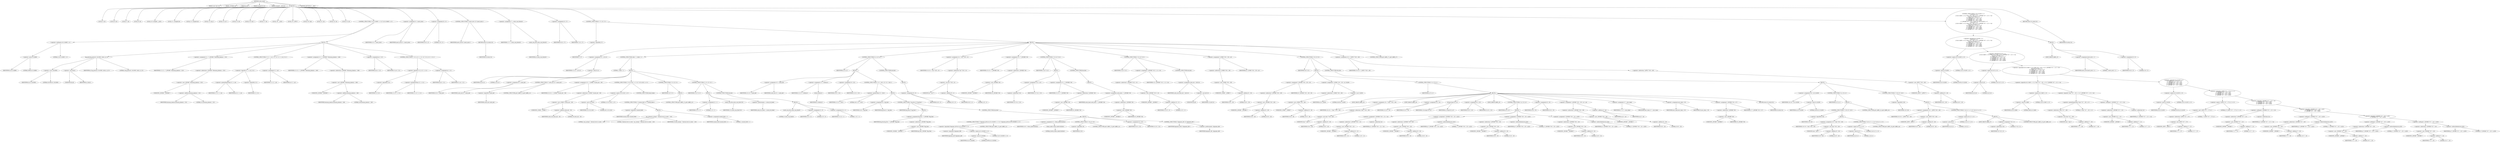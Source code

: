 digraph cache_insert {  
"1000119" [label = "(METHOD,cache_insert)" ]
"1000120" [label = "(PARAM,const char *a1)" ]
"1000121" [label = "(PARAM,_DWORD *a2)" ]
"1000122" [label = "(PARAM,int a3)" ]
"1000123" [label = "(PARAM,unsigned int a4)" ]
"1000124" [label = "(PARAM,unsigned __int16 a5)" ]
"1000125" [label = "(BLOCK,,)" ]
"1000126" [label = "(LOCAL,v5: int)" ]
"1000127" [label = "(LOCAL,v6: int)" ]
"1000128" [label = "(LOCAL,v7: int)" ]
"1000129" [label = "(LOCAL,v9: int)" ]
"1000130" [label = "(LOCAL,v10: unsigned __int16)" ]
"1000131" [label = "(LOCAL,v11: unsigned int)" ]
"1000132" [label = "(LOCAL,v12: unsigned int)" ]
"1000133" [label = "(LOCAL,v13: size_t)" ]
"1000134" [label = "(LOCAL,v14: int *)" ]
"1000135" [label = "(LOCAL,v15: int)" ]
"1000136" [label = "(LOCAL,v16: char *)" ]
"1000137" [label = "(LOCAL,v17: int)" ]
"1000138" [label = "(LOCAL,v18: __int16)" ]
"1000139" [label = "(LOCAL,v19: _BYTE *)" ]
"1000140" [label = "(LOCAL,v20: char)" ]
"1000141" [label = "(LOCAL,v21: int)" ]
"1000142" [label = "(LOCAL,v22: int)" ]
"1000143" [label = "(LOCAL,v23: int)" ]
"1000144" [label = "(CONTROL_STRUCTURE,if ( (a5 & 0x980) != 0 ),if ( (a5 & 0x980) != 0 ))" ]
"1000145" [label = "(<operator>.notEquals,(a5 & 0x980) != 0)" ]
"1000146" [label = "(<operator>.and,a5 & 0x980)" ]
"1000147" [label = "(IDENTIFIER,a5,a5 & 0x980)" ]
"1000148" [label = "(LITERAL,0x980,a5 & 0x980)" ]
"1000149" [label = "(LITERAL,0,(a5 & 0x980) != 0)" ]
"1000150" [label = "(BLOCK,,)" ]
"1000151" [label = "(log_query,log_query(a5 | 0x10000, (int)a1, a2, 0))" ]
"1000152" [label = "(<operator>.or,a5 | 0x10000)" ]
"1000153" [label = "(IDENTIFIER,a5,a5 | 0x10000)" ]
"1000154" [label = "(LITERAL,0x10000,a5 | 0x10000)" ]
"1000155" [label = "(<operator>.cast,(int)a1)" ]
"1000156" [label = "(UNKNOWN,int,int)" ]
"1000157" [label = "(IDENTIFIER,a1,(int)a1)" ]
"1000158" [label = "(IDENTIFIER,a2,log_query(a5 | 0x10000, (int)a1, a2, 0))" ]
"1000159" [label = "(LITERAL,0,log_query(a5 | 0x10000, (int)a1, a2, 0))" ]
"1000160" [label = "(<operator>.assignment,v11 = *(_DWORD *)(dnsmasq_daemon + 252))" ]
"1000161" [label = "(IDENTIFIER,v11,v11 = *(_DWORD *)(dnsmasq_daemon + 252))" ]
"1000162" [label = "(<operator>.indirection,*(_DWORD *)(dnsmasq_daemon + 252))" ]
"1000163" [label = "(<operator>.cast,(_DWORD *)(dnsmasq_daemon + 252))" ]
"1000164" [label = "(UNKNOWN,_DWORD *,_DWORD *)" ]
"1000165" [label = "(<operator>.addition,dnsmasq_daemon + 252)" ]
"1000166" [label = "(IDENTIFIER,dnsmasq_daemon,dnsmasq_daemon + 252)" ]
"1000167" [label = "(LITERAL,252,dnsmasq_daemon + 252)" ]
"1000168" [label = "(CONTROL_STRUCTURE,if ( v11 >= a4 || !v11 ),if ( v11 >= a4 || !v11 ))" ]
"1000169" [label = "(<operator>.logicalOr,v11 >= a4 || !v11)" ]
"1000170" [label = "(<operator>.greaterEqualsThan,v11 >= a4)" ]
"1000171" [label = "(IDENTIFIER,v11,v11 >= a4)" ]
"1000172" [label = "(IDENTIFIER,a4,v11 >= a4)" ]
"1000173" [label = "(<operator>.logicalNot,!v11)" ]
"1000174" [label = "(IDENTIFIER,v11,!v11)" ]
"1000175" [label = "(<operator>.assignment,v11 = a4)" ]
"1000176" [label = "(IDENTIFIER,v11,v11 = a4)" ]
"1000177" [label = "(IDENTIFIER,a4,v11 = a4)" ]
"1000178" [label = "(<operator>.assignment,v12 = *(_DWORD *)(dnsmasq_daemon + 248))" ]
"1000179" [label = "(IDENTIFIER,v12,v12 = *(_DWORD *)(dnsmasq_daemon + 248))" ]
"1000180" [label = "(<operator>.indirection,*(_DWORD *)(dnsmasq_daemon + 248))" ]
"1000181" [label = "(<operator>.cast,(_DWORD *)(dnsmasq_daemon + 248))" ]
"1000182" [label = "(UNKNOWN,_DWORD *,_DWORD *)" ]
"1000183" [label = "(<operator>.addition,dnsmasq_daemon + 248)" ]
"1000184" [label = "(IDENTIFIER,dnsmasq_daemon,dnsmasq_daemon + 248)" ]
"1000185" [label = "(LITERAL,248,dnsmasq_daemon + 248)" ]
"1000186" [label = "(<operator>.assignment,a4 = v12)" ]
"1000187" [label = "(IDENTIFIER,a4,a4 = v12)" ]
"1000188" [label = "(IDENTIFIER,v12,a4 = v12)" ]
"1000189" [label = "(CONTROL_STRUCTURE,if ( !v12 || v12 <= v11 ),if ( !v12 || v12 <= v11 ))" ]
"1000190" [label = "(<operator>.logicalOr,!v12 || v12 <= v11)" ]
"1000191" [label = "(<operator>.logicalNot,!v12)" ]
"1000192" [label = "(IDENTIFIER,v12,!v12)" ]
"1000193" [label = "(<operator>.lessEqualsThan,v12 <= v11)" ]
"1000194" [label = "(IDENTIFIER,v12,v12 <= v11)" ]
"1000195" [label = "(IDENTIFIER,v11,v12 <= v11)" ]
"1000196" [label = "(<operator>.assignment,a4 = v11)" ]
"1000197" [label = "(IDENTIFIER,a4,a4 = v11)" ]
"1000198" [label = "(IDENTIFIER,v11,a4 = v11)" ]
"1000199" [label = "(<operator>.assignment,v5 = insert_error)" ]
"1000200" [label = "(IDENTIFIER,v5,v5 = insert_error)" ]
"1000201" [label = "(IDENTIFIER,insert_error,v5 = insert_error)" ]
"1000202" [label = "(<operator>.assignment,v6 = 0)" ]
"1000203" [label = "(IDENTIFIER,v6,v6 = 0)" ]
"1000204" [label = "(LITERAL,0,v6 = 0)" ]
"1000205" [label = "(CONTROL_STRUCTURE,if ( insert_error ),if ( insert_error ))" ]
"1000206" [label = "(IDENTIFIER,insert_error,if ( insert_error ))" ]
"1000207" [label = "(RETURN,return v6;,return v6;)" ]
"1000208" [label = "(IDENTIFIER,v6,return v6;)" ]
"1000209" [label = "(<operator>.assignment,v7 = cache_scan_free(a5))" ]
"1000210" [label = "(IDENTIFIER,v7,v7 = cache_scan_free(a5))" ]
"1000211" [label = "(cache_scan_free,cache_scan_free(a5))" ]
"1000212" [label = "(IDENTIFIER,a5,cache_scan_free(a5))" ]
"1000213" [label = "(<operator>.assignment,v6 = v7)" ]
"1000214" [label = "(IDENTIFIER,v6,v6 = v7)" ]
"1000215" [label = "(IDENTIFIER,v7,v6 = v7)" ]
"1000216" [label = "(CONTROL_STRUCTURE,if ( !v7 ),if ( !v7 ))" ]
"1000217" [label = "(<operator>.logicalNot,!v7)" ]
"1000218" [label = "(IDENTIFIER,v7,!v7)" ]
"1000219" [label = "(BLOCK,,)" ]
"1000220" [label = "(<operator>.assignment,v21 = a5 & 4)" ]
"1000221" [label = "(IDENTIFIER,v21,v21 = a5 & 4)" ]
"1000222" [label = "(<operator>.and,a5 & 4)" ]
"1000223" [label = "(IDENTIFIER,a5,a5 & 4)" ]
"1000224" [label = "(LITERAL,4,a5 & 4)" ]
"1000225" [label = "(CONTROL_STRUCTURE,while ( 1 ),while ( 1 ))" ]
"1000226" [label = "(LITERAL,1,while ( 1 ))" ]
"1000227" [label = "(BLOCK,,)" ]
"1000228" [label = "(<operator>.assignment,v9 = cache_tail)" ]
"1000229" [label = "(IDENTIFIER,v9,v9 = cache_tail)" ]
"1000230" [label = "(IDENTIFIER,cache_tail,v9 = cache_tail)" ]
"1000231" [label = "(CONTROL_STRUCTURE,if ( !cache_tail ),if ( !cache_tail ))" ]
"1000232" [label = "(<operator>.logicalNot,!cache_tail)" ]
"1000233" [label = "(IDENTIFIER,cache_tail,!cache_tail)" ]
"1000234" [label = "(CONTROL_STRUCTURE,goto LABEL_22;,goto LABEL_22;)" ]
"1000235" [label = "(<operator>.assignment,v10 = *(_WORD *)(cache_tail + 36))" ]
"1000236" [label = "(IDENTIFIER,v10,v10 = *(_WORD *)(cache_tail + 36))" ]
"1000237" [label = "(<operator>.indirection,*(_WORD *)(cache_tail + 36))" ]
"1000238" [label = "(<operator>.cast,(_WORD *)(cache_tail + 36))" ]
"1000239" [label = "(UNKNOWN,_WORD *,_WORD *)" ]
"1000240" [label = "(<operator>.addition,cache_tail + 36)" ]
"1000241" [label = "(IDENTIFIER,cache_tail,cache_tail + 36)" ]
"1000242" [label = "(LITERAL,36,cache_tail + 36)" ]
"1000243" [label = "(CONTROL_STRUCTURE,if ( (v10 & 0xC) == 0 ),if ( (v10 & 0xC) == 0 ))" ]
"1000244" [label = "(<operator>.equals,(v10 & 0xC) == 0)" ]
"1000245" [label = "(<operator>.and,v10 & 0xC)" ]
"1000246" [label = "(IDENTIFIER,v10,v10 & 0xC)" ]
"1000247" [label = "(LITERAL,0xC,v10 & 0xC)" ]
"1000248" [label = "(LITERAL,0,(v10 & 0xC) == 0)" ]
"1000249" [label = "(CONTROL_STRUCTURE,break;,break;)" ]
"1000250" [label = "(CONTROL_STRUCTURE,if ( v5 ),if ( v5 ))" ]
"1000251" [label = "(IDENTIFIER,v5,if ( v5 ))" ]
"1000252" [label = "(BLOCK,,)" ]
"1000253" [label = "(CONTROL_STRUCTURE,if ( !warned_8446 ),if ( !warned_8446 ))" ]
"1000254" [label = "(<operator>.logicalNot,!warned_8446)" ]
"1000255" [label = "(IDENTIFIER,warned_8446,!warned_8446)" ]
"1000256" [label = "(BLOCK,,)" ]
"1000257" [label = "(my_syslog,my_syslog(3, \"Internal error in cache.\", v20))" ]
"1000258" [label = "(LITERAL,3,my_syslog(3, \"Internal error in cache.\", v20))" ]
"1000259" [label = "(LITERAL,\"Internal error in cache.\",my_syslog(3, \"Internal error in cache.\", v20))" ]
"1000260" [label = "(IDENTIFIER,v20,my_syslog(3, \"Internal error in cache.\", v20))" ]
"1000261" [label = "(<operator>.assignment,warned_8446 = 1)" ]
"1000262" [label = "(IDENTIFIER,warned_8446,warned_8446 = 1)" ]
"1000263" [label = "(LITERAL,1,warned_8446 = 1)" ]
"1000264" [label = "(CONTROL_STRUCTURE,goto LABEL_22;,goto LABEL_22;)" ]
"1000265" [label = "(CONTROL_STRUCTURE,if ( v21 ),if ( v21 ))" ]
"1000266" [label = "(IDENTIFIER,v21,if ( v21 ))" ]
"1000267" [label = "(BLOCK,,)" ]
"1000268" [label = "(<operator>.assignment,v5 = 1)" ]
"1000269" [label = "(IDENTIFIER,v5,v5 = 1)" ]
"1000270" [label = "(LITERAL,1,v5 = 1)" ]
"1000271" [label = "(cache_scan_free,cache_scan_free(v10))" ]
"1000272" [label = "(IDENTIFIER,v10,cache_scan_free(v10))" ]
"1000273" [label = "(<operator>.preIncrement,++cache_live_freed)" ]
"1000274" [label = "(IDENTIFIER,cache_live_freed,++cache_live_freed)" ]
"1000275" [label = "(CONTROL_STRUCTURE,else,else)" ]
"1000276" [label = "(BLOCK,,)" ]
"1000277" [label = "(cache_scan_free,cache_scan_free(0))" ]
"1000278" [label = "(LITERAL,0,cache_scan_free(0))" ]
"1000279" [label = "(<operator>.assignment,v5 = 0)" ]
"1000280" [label = "(IDENTIFIER,v5,v5 = 0)" ]
"1000281" [label = "(LITERAL,0,v5 = 0)" ]
"1000282" [label = "(<operator>.assignment,v21 = 1)" ]
"1000283" [label = "(IDENTIFIER,v21,v21 = 1)" ]
"1000284" [label = "(LITERAL,1,v21 = 1)" ]
"1000285" [label = "(CONTROL_STRUCTURE,if ( a1 ),if ( a1 ))" ]
"1000286" [label = "(IDENTIFIER,a1,if ( a1 ))" ]
"1000287" [label = "(BLOCK,,)" ]
"1000288" [label = "(<operator>.assignment,v22 = cache_tail)" ]
"1000289" [label = "(IDENTIFIER,v22,v22 = cache_tail)" ]
"1000290" [label = "(IDENTIFIER,cache_tail,v22 = cache_tail)" ]
"1000291" [label = "(<operator>.assignment,v13 = strlen(a1))" ]
"1000292" [label = "(IDENTIFIER,v13,v13 = strlen(a1))" ]
"1000293" [label = "(strlen,strlen(a1))" ]
"1000294" [label = "(IDENTIFIER,a1,strlen(a1))" ]
"1000295" [label = "(<operator>.assignment,v9 = v22)" ]
"1000296" [label = "(IDENTIFIER,v9,v9 = v22)" ]
"1000297" [label = "(IDENTIFIER,v22,v9 = v22)" ]
"1000298" [label = "(CONTROL_STRUCTURE,if ( v13 > 0x31 ),if ( v13 > 0x31 ))" ]
"1000299" [label = "(<operator>.greaterThan,v13 > 0x31)" ]
"1000300" [label = "(IDENTIFIER,v13,v13 > 0x31)" ]
"1000301" [label = "(LITERAL,0x31,v13 > 0x31)" ]
"1000302" [label = "(BLOCK,,)" ]
"1000303" [label = "(<operator>.assignment,v6 = big_free)" ]
"1000304" [label = "(IDENTIFIER,v6,v6 = big_free)" ]
"1000305" [label = "(IDENTIFIER,big_free,v6 = big_free)" ]
"1000306" [label = "(CONTROL_STRUCTURE,if ( big_free ),if ( big_free ))" ]
"1000307" [label = "(IDENTIFIER,big_free,if ( big_free ))" ]
"1000308" [label = "(BLOCK,,)" ]
"1000309" [label = "(<operator>.assignment,big_free = *(_DWORD *)big_free)" ]
"1000310" [label = "(IDENTIFIER,big_free,big_free = *(_DWORD *)big_free)" ]
"1000311" [label = "(<operator>.indirection,*(_DWORD *)big_free)" ]
"1000312" [label = "(<operator>.cast,(_DWORD *)big_free)" ]
"1000313" [label = "(UNKNOWN,_DWORD *,_DWORD *)" ]
"1000314" [label = "(IDENTIFIER,big_free,(_DWORD *)big_free)" ]
"1000315" [label = "(CONTROL_STRUCTURE,else,else)" ]
"1000316" [label = "(BLOCK,,)" ]
"1000317" [label = "(CONTROL_STRUCTURE,if ( !bignames_left && (a5 & 0x5000) == 0 ),if ( !bignames_left && (a5 & 0x5000) == 0 ))" ]
"1000318" [label = "(<operator>.logicalAnd,!bignames_left && (a5 & 0x5000) == 0)" ]
"1000319" [label = "(<operator>.logicalNot,!bignames_left)" ]
"1000320" [label = "(IDENTIFIER,bignames_left,!bignames_left)" ]
"1000321" [label = "(<operator>.equals,(a5 & 0x5000) == 0)" ]
"1000322" [label = "(<operator>.and,a5 & 0x5000)" ]
"1000323" [label = "(IDENTIFIER,a5,a5 & 0x5000)" ]
"1000324" [label = "(LITERAL,0x5000,a5 & 0x5000)" ]
"1000325" [label = "(LITERAL,0,(a5 & 0x5000) == 0)" ]
"1000326" [label = "(CONTROL_STRUCTURE,goto LABEL_22;,goto LABEL_22;)" ]
"1000327" [label = "(<operator>.assignment,v6 = whine_malloc(0x404u))" ]
"1000328" [label = "(IDENTIFIER,v6,v6 = whine_malloc(0x404u))" ]
"1000329" [label = "(whine_malloc,whine_malloc(0x404u))" ]
"1000330" [label = "(LITERAL,0x404u,whine_malloc(0x404u))" ]
"1000331" [label = "(CONTROL_STRUCTURE,if ( !v6 ),if ( !v6 ))" ]
"1000332" [label = "(<operator>.logicalNot,!v6)" ]
"1000333" [label = "(IDENTIFIER,v6,!v6)" ]
"1000334" [label = "(CONTROL_STRUCTURE,goto LABEL_22;,goto LABEL_22;)" ]
"1000335" [label = "(<operator>.assignment,v9 = v22)" ]
"1000336" [label = "(IDENTIFIER,v9,v9 = v22)" ]
"1000337" [label = "(IDENTIFIER,v22,v9 = v22)" ]
"1000338" [label = "(CONTROL_STRUCTURE,if ( bignames_left ),if ( bignames_left ))" ]
"1000339" [label = "(IDENTIFIER,bignames_left,if ( bignames_left ))" ]
"1000340" [label = "(<operator>.preDecrement,--bignames_left)" ]
"1000341" [label = "(IDENTIFIER,bignames_left,--bignames_left)" ]
"1000342" [label = "(CONTROL_STRUCTURE,else,else)" ]
"1000343" [label = "(BLOCK,,)" ]
"1000344" [label = "(<operator>.assignment,v6 = 0)" ]
"1000345" [label = "(IDENTIFIER,v6,v6 = 0)" ]
"1000346" [label = "(LITERAL,0,v6 = 0)" ]
"1000347" [label = "(<operator>.assignment,v14 = *(int **)(v9 + 4))" ]
"1000348" [label = "(IDENTIFIER,v14,v14 = *(int **)(v9 + 4))" ]
"1000349" [label = "(<operator>.indirection,*(int **)(v9 + 4))" ]
"1000350" [label = "(<operator>.cast,(int **)(v9 + 4))" ]
"1000351" [label = "(UNKNOWN,int **,int **)" ]
"1000352" [label = "(<operator>.addition,v9 + 4)" ]
"1000353" [label = "(IDENTIFIER,v9,v9 + 4)" ]
"1000354" [label = "(LITERAL,4,v9 + 4)" ]
"1000355" [label = "(<operator>.assignment,v15 = *(_DWORD *)v9)" ]
"1000356" [label = "(IDENTIFIER,v15,v15 = *(_DWORD *)v9)" ]
"1000357" [label = "(<operator>.indirection,*(_DWORD *)v9)" ]
"1000358" [label = "(<operator>.cast,(_DWORD *)v9)" ]
"1000359" [label = "(UNKNOWN,_DWORD *,_DWORD *)" ]
"1000360" [label = "(IDENTIFIER,v9,(_DWORD *)v9)" ]
"1000361" [label = "(CONTROL_STRUCTURE,if ( v14 ),if ( v14 ))" ]
"1000362" [label = "(IDENTIFIER,v14,if ( v14 ))" ]
"1000363" [label = "(BLOCK,,)" ]
"1000364" [label = "(<operator>.assignment,*v14 = v15)" ]
"1000365" [label = "(<operator>.indirection,*v14)" ]
"1000366" [label = "(IDENTIFIER,v14,*v14 = v15)" ]
"1000367" [label = "(IDENTIFIER,v15,*v14 = v15)" ]
"1000368" [label = "(<operator>.assignment,v15 = *(_DWORD *)v9)" ]
"1000369" [label = "(IDENTIFIER,v15,v15 = *(_DWORD *)v9)" ]
"1000370" [label = "(<operator>.indirection,*(_DWORD *)v9)" ]
"1000371" [label = "(<operator>.cast,(_DWORD *)v9)" ]
"1000372" [label = "(UNKNOWN,_DWORD *,_DWORD *)" ]
"1000373" [label = "(IDENTIFIER,v9,(_DWORD *)v9)" ]
"1000374" [label = "(CONTROL_STRUCTURE,else,else)" ]
"1000375" [label = "(BLOCK,,)" ]
"1000376" [label = "(<operator>.assignment,cache_head = *(_DWORD *)v9)" ]
"1000377" [label = "(IDENTIFIER,cache_head,cache_head = *(_DWORD *)v9)" ]
"1000378" [label = "(<operator>.indirection,*(_DWORD *)v9)" ]
"1000379" [label = "(<operator>.cast,(_DWORD *)v9)" ]
"1000380" [label = "(UNKNOWN,_DWORD *,_DWORD *)" ]
"1000381" [label = "(IDENTIFIER,v9,(_DWORD *)v9)" ]
"1000382" [label = "(CONTROL_STRUCTURE,if ( v15 ),if ( v15 ))" ]
"1000383" [label = "(IDENTIFIER,v15,if ( v15 ))" ]
"1000384" [label = "(<operator>.assignment,*(_DWORD *)(v15 + 4) = v14)" ]
"1000385" [label = "(<operator>.indirection,*(_DWORD *)(v15 + 4))" ]
"1000386" [label = "(<operator>.cast,(_DWORD *)(v15 + 4))" ]
"1000387" [label = "(UNKNOWN,_DWORD *,_DWORD *)" ]
"1000388" [label = "(<operator>.addition,v15 + 4)" ]
"1000389" [label = "(IDENTIFIER,v15,v15 + 4)" ]
"1000390" [label = "(LITERAL,4,v15 + 4)" ]
"1000391" [label = "(IDENTIFIER,v14,*(_DWORD *)(v15 + 4) = v14)" ]
"1000392" [label = "(CONTROL_STRUCTURE,else,else)" ]
"1000393" [label = "(<operator>.assignment,cache_tail = (int)v14)" ]
"1000394" [label = "(IDENTIFIER,cache_tail,cache_tail = (int)v14)" ]
"1000395" [label = "(<operator>.cast,(int)v14)" ]
"1000396" [label = "(UNKNOWN,int,int)" ]
"1000397" [label = "(IDENTIFIER,v14,(int)v14)" ]
"1000398" [label = "(<operator>.assignment,*(_WORD *)(v9 + 36) = a5)" ]
"1000399" [label = "(<operator>.indirection,*(_WORD *)(v9 + 36))" ]
"1000400" [label = "(<operator>.cast,(_WORD *)(v9 + 36))" ]
"1000401" [label = "(UNKNOWN,_WORD *,_WORD *)" ]
"1000402" [label = "(<operator>.addition,v9 + 36)" ]
"1000403" [label = "(IDENTIFIER,v9,v9 + 36)" ]
"1000404" [label = "(LITERAL,36,v9 + 36)" ]
"1000405" [label = "(IDENTIFIER,a5,*(_WORD *)(v9 + 36) = a5)" ]
"1000406" [label = "(CONTROL_STRUCTURE,if ( v6 ),if ( v6 ))" ]
"1000407" [label = "(IDENTIFIER,v6,if ( v6 ))" ]
"1000408" [label = "(BLOCK,,)" ]
"1000409" [label = "(<operator>.assignment,*(_DWORD *)(v9 + 40) = v6)" ]
"1000410" [label = "(<operator>.indirection,*(_DWORD *)(v9 + 40))" ]
"1000411" [label = "(<operator>.cast,(_DWORD *)(v9 + 40))" ]
"1000412" [label = "(UNKNOWN,_DWORD *,_DWORD *)" ]
"1000413" [label = "(<operator>.addition,v9 + 40)" ]
"1000414" [label = "(IDENTIFIER,v9,v9 + 40)" ]
"1000415" [label = "(LITERAL,40,v9 + 40)" ]
"1000416" [label = "(IDENTIFIER,v6,*(_DWORD *)(v9 + 40) = v6)" ]
"1000417" [label = "(<operator>.assignment,*(_WORD *)(v9 + 36) = a5 | 0x200)" ]
"1000418" [label = "(<operator>.indirection,*(_WORD *)(v9 + 36))" ]
"1000419" [label = "(<operator>.cast,(_WORD *)(v9 + 36))" ]
"1000420" [label = "(UNKNOWN,_WORD *,_WORD *)" ]
"1000421" [label = "(<operator>.addition,v9 + 36)" ]
"1000422" [label = "(IDENTIFIER,v9,v9 + 36)" ]
"1000423" [label = "(LITERAL,36,v9 + 36)" ]
"1000424" [label = "(<operator>.or,a5 | 0x200)" ]
"1000425" [label = "(IDENTIFIER,a5,a5 | 0x200)" ]
"1000426" [label = "(LITERAL,0x200,a5 | 0x200)" ]
"1000427" [label = "(CONTROL_STRUCTURE,if ( a1 ),if ( a1 ))" ]
"1000428" [label = "(IDENTIFIER,a1,if ( a1 ))" ]
"1000429" [label = "(BLOCK,,)" ]
"1000430" [label = "(JUMP_TARGET,LABEL_43)" ]
"1000431" [label = "(<operator>.assignment,v16 = *(char **)(v9 + 40))" ]
"1000432" [label = "(IDENTIFIER,v16,v16 = *(char **)(v9 + 40))" ]
"1000433" [label = "(<operator>.indirection,*(char **)(v9 + 40))" ]
"1000434" [label = "(<operator>.cast,(char **)(v9 + 40))" ]
"1000435" [label = "(UNKNOWN,char **,char **)" ]
"1000436" [label = "(<operator>.addition,v9 + 40)" ]
"1000437" [label = "(IDENTIFIER,v9,v9 + 40)" ]
"1000438" [label = "(LITERAL,40,v9 + 40)" ]
"1000439" [label = "(JUMP_TARGET,LABEL_44)" ]
"1000440" [label = "(<operator>.assignment,v23 = v9)" ]
"1000441" [label = "(IDENTIFIER,v23,v23 = v9)" ]
"1000442" [label = "(IDENTIFIER,v9,v23 = v9)" ]
"1000443" [label = "(strcpy,strcpy(v16, a1))" ]
"1000444" [label = "(IDENTIFIER,v16,strcpy(v16, a1))" ]
"1000445" [label = "(IDENTIFIER,a1,strcpy(v16, a1))" ]
"1000446" [label = "(<operator>.assignment,v9 = v23)" ]
"1000447" [label = "(IDENTIFIER,v9,v9 = v23)" ]
"1000448" [label = "(IDENTIFIER,v23,v9 = v23)" ]
"1000449" [label = "(JUMP_TARGET,LABEL_45)" ]
"1000450" [label = "(CONTROL_STRUCTURE,if ( a2 ),if ( a2 ))" ]
"1000451" [label = "(IDENTIFIER,a2,if ( a2 ))" ]
"1000452" [label = "(BLOCK,,)" ]
"1000453" [label = "(<operator>.assignment,*(_DWORD *)(v9 + 12) = *a2)" ]
"1000454" [label = "(<operator>.indirection,*(_DWORD *)(v9 + 12))" ]
"1000455" [label = "(<operator>.cast,(_DWORD *)(v9 + 12))" ]
"1000456" [label = "(UNKNOWN,_DWORD *,_DWORD *)" ]
"1000457" [label = "(<operator>.addition,v9 + 12)" ]
"1000458" [label = "(IDENTIFIER,v9,v9 + 12)" ]
"1000459" [label = "(LITERAL,12,v9 + 12)" ]
"1000460" [label = "(<operator>.indirection,*a2)" ]
"1000461" [label = "(IDENTIFIER,a2,*(_DWORD *)(v9 + 12) = *a2)" ]
"1000462" [label = "(<operator>.assignment,*(_DWORD *)(v9 + 16) = a2[1])" ]
"1000463" [label = "(<operator>.indirection,*(_DWORD *)(v9 + 16))" ]
"1000464" [label = "(<operator>.cast,(_DWORD *)(v9 + 16))" ]
"1000465" [label = "(UNKNOWN,_DWORD *,_DWORD *)" ]
"1000466" [label = "(<operator>.addition,v9 + 16)" ]
"1000467" [label = "(IDENTIFIER,v9,v9 + 16)" ]
"1000468" [label = "(LITERAL,16,v9 + 16)" ]
"1000469" [label = "(<operator>.indirectIndexAccess,a2[1])" ]
"1000470" [label = "(IDENTIFIER,a2,*(_DWORD *)(v9 + 16) = a2[1])" ]
"1000471" [label = "(LITERAL,1,*(_DWORD *)(v9 + 16) = a2[1])" ]
"1000472" [label = "(<operator>.assignment,*(_DWORD *)(v9 + 20) = a2[2])" ]
"1000473" [label = "(<operator>.indirection,*(_DWORD *)(v9 + 20))" ]
"1000474" [label = "(<operator>.cast,(_DWORD *)(v9 + 20))" ]
"1000475" [label = "(UNKNOWN,_DWORD *,_DWORD *)" ]
"1000476" [label = "(<operator>.addition,v9 + 20)" ]
"1000477" [label = "(IDENTIFIER,v9,v9 + 20)" ]
"1000478" [label = "(LITERAL,20,v9 + 20)" ]
"1000479" [label = "(<operator>.indirectIndexAccess,a2[2])" ]
"1000480" [label = "(IDENTIFIER,a2,*(_DWORD *)(v9 + 20) = a2[2])" ]
"1000481" [label = "(LITERAL,2,*(_DWORD *)(v9 + 20) = a2[2])" ]
"1000482" [label = "(<operator>.assignment,*(_DWORD *)(v9 + 24) = a2[3])" ]
"1000483" [label = "(<operator>.indirection,*(_DWORD *)(v9 + 24))" ]
"1000484" [label = "(<operator>.cast,(_DWORD *)(v9 + 24))" ]
"1000485" [label = "(UNKNOWN,_DWORD *,_DWORD *)" ]
"1000486" [label = "(<operator>.addition,v9 + 24)" ]
"1000487" [label = "(IDENTIFIER,v9,v9 + 24)" ]
"1000488" [label = "(LITERAL,24,v9 + 24)" ]
"1000489" [label = "(<operator>.indirectIndexAccess,a2[3])" ]
"1000490" [label = "(IDENTIFIER,a2,*(_DWORD *)(v9 + 24) = a2[3])" ]
"1000491" [label = "(LITERAL,3,*(_DWORD *)(v9 + 24) = a2[3])" ]
"1000492" [label = "(<operator>.assignment,v6 = v9)" ]
"1000493" [label = "(IDENTIFIER,v6,v6 = v9)" ]
"1000494" [label = "(IDENTIFIER,v9,v6 = v9)" ]
"1000495" [label = "(<operator>.assignment,*(_DWORD *)(v9 + 28) = a3 + a4)" ]
"1000496" [label = "(<operator>.indirection,*(_DWORD *)(v9 + 28))" ]
"1000497" [label = "(<operator>.cast,(_DWORD *)(v9 + 28))" ]
"1000498" [label = "(UNKNOWN,_DWORD *,_DWORD *)" ]
"1000499" [label = "(<operator>.addition,v9 + 28)" ]
"1000500" [label = "(IDENTIFIER,v9,v9 + 28)" ]
"1000501" [label = "(LITERAL,28,v9 + 28)" ]
"1000502" [label = "(<operator>.addition,a3 + a4)" ]
"1000503" [label = "(IDENTIFIER,a3,a3 + a4)" ]
"1000504" [label = "(IDENTIFIER,a4,a3 + a4)" ]
"1000505" [label = "(<operator>.assignment,v17 = new_chain)" ]
"1000506" [label = "(IDENTIFIER,v17,v17 = new_chain)" ]
"1000507" [label = "(IDENTIFIER,new_chain,v17 = new_chain)" ]
"1000508" [label = "(<operator>.assignment,new_chain = v9)" ]
"1000509" [label = "(IDENTIFIER,new_chain,new_chain = v9)" ]
"1000510" [label = "(IDENTIFIER,v9,new_chain = v9)" ]
"1000511" [label = "(<operator>.assignment,*(_DWORD *)v9 = v17)" ]
"1000512" [label = "(<operator>.indirection,*(_DWORD *)v9)" ]
"1000513" [label = "(<operator>.cast,(_DWORD *)v9)" ]
"1000514" [label = "(UNKNOWN,_DWORD *,_DWORD *)" ]
"1000515" [label = "(IDENTIFIER,v9,(_DWORD *)v9)" ]
"1000516" [label = "(IDENTIFIER,v17,*(_DWORD *)v9 = v17)" ]
"1000517" [label = "(RETURN,return v6;,return v6;)" ]
"1000518" [label = "(IDENTIFIER,v6,return v6;)" ]
"1000519" [label = "(CONTROL_STRUCTURE,else,else)" ]
"1000520" [label = "(BLOCK,,)" ]
"1000521" [label = "(<operator>.assignment,v18 = a5 & 0x200)" ]
"1000522" [label = "(IDENTIFIER,v18,v18 = a5 & 0x200)" ]
"1000523" [label = "(<operator>.and,a5 & 0x200)" ]
"1000524" [label = "(IDENTIFIER,a5,a5 & 0x200)" ]
"1000525" [label = "(LITERAL,0x200,a5 & 0x200)" ]
"1000526" [label = "(CONTROL_STRUCTURE,if ( a1 ),if ( a1 ))" ]
"1000527" [label = "(IDENTIFIER,a1,if ( a1 ))" ]
"1000528" [label = "(BLOCK,,)" ]
"1000529" [label = "(CONTROL_STRUCTURE,if ( !v18 ),if ( !v18 ))" ]
"1000530" [label = "(<operator>.logicalNot,!v18)" ]
"1000531" [label = "(IDENTIFIER,v18,!v18)" ]
"1000532" [label = "(BLOCK,,)" ]
"1000533" [label = "(<operator>.assignment,v16 = (char *)(v9 + 40))" ]
"1000534" [label = "(IDENTIFIER,v16,v16 = (char *)(v9 + 40))" ]
"1000535" [label = "(<operator>.cast,(char *)(v9 + 40))" ]
"1000536" [label = "(UNKNOWN,char *,char *)" ]
"1000537" [label = "(<operator>.addition,v9 + 40)" ]
"1000538" [label = "(IDENTIFIER,v9,v9 + 40)" ]
"1000539" [label = "(LITERAL,40,v9 + 40)" ]
"1000540" [label = "(CONTROL_STRUCTURE,if ( (a5 & 2) == 0 ),if ( (a5 & 2) == 0 ))" ]
"1000541" [label = "(<operator>.equals,(a5 & 2) == 0)" ]
"1000542" [label = "(<operator>.and,a5 & 2)" ]
"1000543" [label = "(IDENTIFIER,a5,a5 & 2)" ]
"1000544" [label = "(LITERAL,2,a5 & 2)" ]
"1000545" [label = "(LITERAL,0,(a5 & 2) == 0)" ]
"1000546" [label = "(CONTROL_STRUCTURE,goto LABEL_44;,goto LABEL_44;)" ]
"1000547" [label = "(CONTROL_STRUCTURE,goto LABEL_43;,goto LABEL_43;)" ]
"1000548" [label = "(CONTROL_STRUCTURE,if ( !v18 ),if ( !v18 ))" ]
"1000549" [label = "(<operator>.logicalNot,!v18)" ]
"1000550" [label = "(IDENTIFIER,v18,!v18)" ]
"1000551" [label = "(BLOCK,,)" ]
"1000552" [label = "(<operator>.assignment,v19 = (_BYTE *)(v9 + 40))" ]
"1000553" [label = "(IDENTIFIER,v19,v19 = (_BYTE *)(v9 + 40))" ]
"1000554" [label = "(<operator>.cast,(_BYTE *)(v9 + 40))" ]
"1000555" [label = "(UNKNOWN,_BYTE *,_BYTE *)" ]
"1000556" [label = "(<operator>.addition,v9 + 40)" ]
"1000557" [label = "(IDENTIFIER,v9,v9 + 40)" ]
"1000558" [label = "(LITERAL,40,v9 + 40)" ]
"1000559" [label = "(CONTROL_STRUCTURE,if ( (a5 & 2) == 0 ),if ( (a5 & 2) == 0 ))" ]
"1000560" [label = "(<operator>.equals,(a5 & 2) == 0)" ]
"1000561" [label = "(<operator>.and,a5 & 2)" ]
"1000562" [label = "(IDENTIFIER,a5,a5 & 2)" ]
"1000563" [label = "(LITERAL,2,a5 & 2)" ]
"1000564" [label = "(LITERAL,0,(a5 & 2) == 0)" ]
"1000565" [label = "(BLOCK,,)" ]
"1000566" [label = "(JUMP_TARGET,LABEL_57)" ]
"1000567" [label = "(<operator>.assignment,*v19 = 0)" ]
"1000568" [label = "(<operator>.indirection,*v19)" ]
"1000569" [label = "(IDENTIFIER,v19,*v19 = 0)" ]
"1000570" [label = "(LITERAL,0,*v19 = 0)" ]
"1000571" [label = "(CONTROL_STRUCTURE,goto LABEL_45;,goto LABEL_45;)" ]
"1000572" [label = "(<operator>.assignment,v19 = *(_BYTE **)(v9 + 40))" ]
"1000573" [label = "(IDENTIFIER,v19,v19 = *(_BYTE **)(v9 + 40))" ]
"1000574" [label = "(<operator>.indirection,*(_BYTE **)(v9 + 40))" ]
"1000575" [label = "(<operator>.cast,(_BYTE **)(v9 + 40))" ]
"1000576" [label = "(UNKNOWN,_BYTE **,_BYTE **)" ]
"1000577" [label = "(<operator>.addition,v9 + 40)" ]
"1000578" [label = "(IDENTIFIER,v9,v9 + 40)" ]
"1000579" [label = "(LITERAL,40,v9 + 40)" ]
"1000580" [label = "(CONTROL_STRUCTURE,goto LABEL_57;,goto LABEL_57;)" ]
"1000581" [label = "(CONTROL_STRUCTURE,if ( (a5 & 0x180) == 0\n    || (a5 & 8) == 0\n    || ((a5 & 0x80) == 0 || *(char *)(v7 + 36) >= 0 || *(_DWORD *)(v7 + 12) != *a2)\n    && ((a5 & 0x100) == 0\n     || (*(_BYTE *)(v7 + 37) & 1) == 0\n     || *(_DWORD *)(v7 + 12) != *a2\n     || *(_DWORD *)(v7 + 16) != a2[1]\n     || *(_DWORD *)(v7 + 20) != a2[2]\n     || *(_DWORD *)(v7 + 24) != a2[3]) ),if ( (a5 & 0x180) == 0\n    || (a5 & 8) == 0\n    || ((a5 & 0x80) == 0 || *(char *)(v7 + 36) >= 0 || *(_DWORD *)(v7 + 12) != *a2)\n    && ((a5 & 0x100) == 0\n     || (*(_BYTE *)(v7 + 37) & 1) == 0\n     || *(_DWORD *)(v7 + 12) != *a2\n     || *(_DWORD *)(v7 + 16) != a2[1]\n     || *(_DWORD *)(v7 + 20) != a2[2]\n     || *(_DWORD *)(v7 + 24) != a2[3]) ))" ]
"1000582" [label = "(<operator>.logicalOr,(a5 & 0x180) == 0\n    || (a5 & 8) == 0\n    || ((a5 & 0x80) == 0 || *(char *)(v7 + 36) >= 0 || *(_DWORD *)(v7 + 12) != *a2)\n    && ((a5 & 0x100) == 0\n     || (*(_BYTE *)(v7 + 37) & 1) == 0\n     || *(_DWORD *)(v7 + 12) != *a2\n     || *(_DWORD *)(v7 + 16) != a2[1]\n     || *(_DWORD *)(v7 + 20) != a2[2]\n     || *(_DWORD *)(v7 + 24) != a2[3]))" ]
"1000583" [label = "(<operator>.equals,(a5 & 0x180) == 0)" ]
"1000584" [label = "(<operator>.and,a5 & 0x180)" ]
"1000585" [label = "(IDENTIFIER,a5,a5 & 0x180)" ]
"1000586" [label = "(LITERAL,0x180,a5 & 0x180)" ]
"1000587" [label = "(LITERAL,0,(a5 & 0x180) == 0)" ]
"1000588" [label = "(<operator>.logicalOr,(a5 & 8) == 0\n    || ((a5 & 0x80) == 0 || *(char *)(v7 + 36) >= 0 || *(_DWORD *)(v7 + 12) != *a2)\n    && ((a5 & 0x100) == 0\n     || (*(_BYTE *)(v7 + 37) & 1) == 0\n     || *(_DWORD *)(v7 + 12) != *a2\n     || *(_DWORD *)(v7 + 16) != a2[1]\n     || *(_DWORD *)(v7 + 20) != a2[2]\n     || *(_DWORD *)(v7 + 24) != a2[3]))" ]
"1000589" [label = "(<operator>.equals,(a5 & 8) == 0)" ]
"1000590" [label = "(<operator>.and,a5 & 8)" ]
"1000591" [label = "(IDENTIFIER,a5,a5 & 8)" ]
"1000592" [label = "(LITERAL,8,a5 & 8)" ]
"1000593" [label = "(LITERAL,0,(a5 & 8) == 0)" ]
"1000594" [label = "(<operator>.logicalAnd,((a5 & 0x80) == 0 || *(char *)(v7 + 36) >= 0 || *(_DWORD *)(v7 + 12) != *a2)\n    && ((a5 & 0x100) == 0\n     || (*(_BYTE *)(v7 + 37) & 1) == 0\n     || *(_DWORD *)(v7 + 12) != *a2\n     || *(_DWORD *)(v7 + 16) != a2[1]\n     || *(_DWORD *)(v7 + 20) != a2[2]\n     || *(_DWORD *)(v7 + 24) != a2[3]))" ]
"1000595" [label = "(<operator>.logicalOr,(a5 & 0x80) == 0 || *(char *)(v7 + 36) >= 0 || *(_DWORD *)(v7 + 12) != *a2)" ]
"1000596" [label = "(<operator>.equals,(a5 & 0x80) == 0)" ]
"1000597" [label = "(<operator>.and,a5 & 0x80)" ]
"1000598" [label = "(IDENTIFIER,a5,a5 & 0x80)" ]
"1000599" [label = "(LITERAL,0x80,a5 & 0x80)" ]
"1000600" [label = "(LITERAL,0,(a5 & 0x80) == 0)" ]
"1000601" [label = "(<operator>.logicalOr,*(char *)(v7 + 36) >= 0 || *(_DWORD *)(v7 + 12) != *a2)" ]
"1000602" [label = "(<operator>.greaterEqualsThan,*(char *)(v7 + 36) >= 0)" ]
"1000603" [label = "(<operator>.indirection,*(char *)(v7 + 36))" ]
"1000604" [label = "(<operator>.cast,(char *)(v7 + 36))" ]
"1000605" [label = "(UNKNOWN,char *,char *)" ]
"1000606" [label = "(<operator>.addition,v7 + 36)" ]
"1000607" [label = "(IDENTIFIER,v7,v7 + 36)" ]
"1000608" [label = "(LITERAL,36,v7 + 36)" ]
"1000609" [label = "(LITERAL,0,*(char *)(v7 + 36) >= 0)" ]
"1000610" [label = "(<operator>.notEquals,*(_DWORD *)(v7 + 12) != *a2)" ]
"1000611" [label = "(<operator>.indirection,*(_DWORD *)(v7 + 12))" ]
"1000612" [label = "(<operator>.cast,(_DWORD *)(v7 + 12))" ]
"1000613" [label = "(UNKNOWN,_DWORD *,_DWORD *)" ]
"1000614" [label = "(<operator>.addition,v7 + 12)" ]
"1000615" [label = "(IDENTIFIER,v7,v7 + 12)" ]
"1000616" [label = "(LITERAL,12,v7 + 12)" ]
"1000617" [label = "(<operator>.indirection,*a2)" ]
"1000618" [label = "(IDENTIFIER,a2,*(_DWORD *)(v7 + 12) != *a2)" ]
"1000619" [label = "(<operator>.logicalOr,(a5 & 0x100) == 0\n     || (*(_BYTE *)(v7 + 37) & 1) == 0\n     || *(_DWORD *)(v7 + 12) != *a2\n     || *(_DWORD *)(v7 + 16) != a2[1]\n     || *(_DWORD *)(v7 + 20) != a2[2]\n     || *(_DWORD *)(v7 + 24) != a2[3])" ]
"1000620" [label = "(<operator>.equals,(a5 & 0x100) == 0)" ]
"1000621" [label = "(<operator>.and,a5 & 0x100)" ]
"1000622" [label = "(IDENTIFIER,a5,a5 & 0x100)" ]
"1000623" [label = "(LITERAL,0x100,a5 & 0x100)" ]
"1000624" [label = "(LITERAL,0,(a5 & 0x100) == 0)" ]
"1000625" [label = "(<operator>.logicalOr,(*(_BYTE *)(v7 + 37) & 1) == 0\n     || *(_DWORD *)(v7 + 12) != *a2\n     || *(_DWORD *)(v7 + 16) != a2[1]\n     || *(_DWORD *)(v7 + 20) != a2[2]\n     || *(_DWORD *)(v7 + 24) != a2[3])" ]
"1000626" [label = "(<operator>.equals,(*(_BYTE *)(v7 + 37) & 1) == 0)" ]
"1000627" [label = "(<operator>.and,*(_BYTE *)(v7 + 37) & 1)" ]
"1000628" [label = "(<operator>.indirection,*(_BYTE *)(v7 + 37))" ]
"1000629" [label = "(<operator>.cast,(_BYTE *)(v7 + 37))" ]
"1000630" [label = "(UNKNOWN,_BYTE *,_BYTE *)" ]
"1000631" [label = "(<operator>.addition,v7 + 37)" ]
"1000632" [label = "(IDENTIFIER,v7,v7 + 37)" ]
"1000633" [label = "(LITERAL,37,v7 + 37)" ]
"1000634" [label = "(LITERAL,1,*(_BYTE *)(v7 + 37) & 1)" ]
"1000635" [label = "(LITERAL,0,(*(_BYTE *)(v7 + 37) & 1) == 0)" ]
"1000636" [label = "(<operator>.logicalOr,*(_DWORD *)(v7 + 12) != *a2\n     || *(_DWORD *)(v7 + 16) != a2[1]\n     || *(_DWORD *)(v7 + 20) != a2[2]\n     || *(_DWORD *)(v7 + 24) != a2[3])" ]
"1000637" [label = "(<operator>.notEquals,*(_DWORD *)(v7 + 12) != *a2)" ]
"1000638" [label = "(<operator>.indirection,*(_DWORD *)(v7 + 12))" ]
"1000639" [label = "(<operator>.cast,(_DWORD *)(v7 + 12))" ]
"1000640" [label = "(UNKNOWN,_DWORD *,_DWORD *)" ]
"1000641" [label = "(<operator>.addition,v7 + 12)" ]
"1000642" [label = "(IDENTIFIER,v7,v7 + 12)" ]
"1000643" [label = "(LITERAL,12,v7 + 12)" ]
"1000644" [label = "(<operator>.indirection,*a2)" ]
"1000645" [label = "(IDENTIFIER,a2,*(_DWORD *)(v7 + 12) != *a2)" ]
"1000646" [label = "(<operator>.logicalOr,*(_DWORD *)(v7 + 16) != a2[1]\n     || *(_DWORD *)(v7 + 20) != a2[2]\n     || *(_DWORD *)(v7 + 24) != a2[3])" ]
"1000647" [label = "(<operator>.notEquals,*(_DWORD *)(v7 + 16) != a2[1])" ]
"1000648" [label = "(<operator>.indirection,*(_DWORD *)(v7 + 16))" ]
"1000649" [label = "(<operator>.cast,(_DWORD *)(v7 + 16))" ]
"1000650" [label = "(UNKNOWN,_DWORD *,_DWORD *)" ]
"1000651" [label = "(<operator>.addition,v7 + 16)" ]
"1000652" [label = "(IDENTIFIER,v7,v7 + 16)" ]
"1000653" [label = "(LITERAL,16,v7 + 16)" ]
"1000654" [label = "(<operator>.indirectIndexAccess,a2[1])" ]
"1000655" [label = "(IDENTIFIER,a2,*(_DWORD *)(v7 + 16) != a2[1])" ]
"1000656" [label = "(LITERAL,1,*(_DWORD *)(v7 + 16) != a2[1])" ]
"1000657" [label = "(<operator>.logicalOr,*(_DWORD *)(v7 + 20) != a2[2]\n     || *(_DWORD *)(v7 + 24) != a2[3])" ]
"1000658" [label = "(<operator>.notEquals,*(_DWORD *)(v7 + 20) != a2[2])" ]
"1000659" [label = "(<operator>.indirection,*(_DWORD *)(v7 + 20))" ]
"1000660" [label = "(<operator>.cast,(_DWORD *)(v7 + 20))" ]
"1000661" [label = "(UNKNOWN,_DWORD *,_DWORD *)" ]
"1000662" [label = "(<operator>.addition,v7 + 20)" ]
"1000663" [label = "(IDENTIFIER,v7,v7 + 20)" ]
"1000664" [label = "(LITERAL,20,v7 + 20)" ]
"1000665" [label = "(<operator>.indirectIndexAccess,a2[2])" ]
"1000666" [label = "(IDENTIFIER,a2,*(_DWORD *)(v7 + 20) != a2[2])" ]
"1000667" [label = "(LITERAL,2,*(_DWORD *)(v7 + 20) != a2[2])" ]
"1000668" [label = "(<operator>.notEquals,*(_DWORD *)(v7 + 24) != a2[3])" ]
"1000669" [label = "(<operator>.indirection,*(_DWORD *)(v7 + 24))" ]
"1000670" [label = "(<operator>.cast,(_DWORD *)(v7 + 24))" ]
"1000671" [label = "(UNKNOWN,_DWORD *,_DWORD *)" ]
"1000672" [label = "(<operator>.addition,v7 + 24)" ]
"1000673" [label = "(IDENTIFIER,v7,v7 + 24)" ]
"1000674" [label = "(LITERAL,24,v7 + 24)" ]
"1000675" [label = "(<operator>.indirectIndexAccess,a2[3])" ]
"1000676" [label = "(IDENTIFIER,a2,*(_DWORD *)(v7 + 24) != a2[3])" ]
"1000677" [label = "(LITERAL,3,*(_DWORD *)(v7 + 24) != a2[3])" ]
"1000678" [label = "(BLOCK,,)" ]
"1000679" [label = "(JUMP_TARGET,LABEL_22)" ]
"1000680" [label = "(<operator>.assignment,insert_error = 1)" ]
"1000681" [label = "(IDENTIFIER,insert_error,insert_error = 1)" ]
"1000682" [label = "(LITERAL,1,insert_error = 1)" ]
"1000683" [label = "(<operator>.assignment,v6 = 0)" ]
"1000684" [label = "(IDENTIFIER,v6,v6 = 0)" ]
"1000685" [label = "(LITERAL,0,v6 = 0)" ]
"1000686" [label = "(RETURN,return v6;,return v6;)" ]
"1000687" [label = "(IDENTIFIER,v6,return v6;)" ]
"1000688" [label = "(METHOD_RETURN,int __cdecl)" ]
  "1000119" -> "1000120" 
  "1000119" -> "1000121" 
  "1000119" -> "1000122" 
  "1000119" -> "1000123" 
  "1000119" -> "1000124" 
  "1000119" -> "1000125" 
  "1000119" -> "1000688" 
  "1000125" -> "1000126" 
  "1000125" -> "1000127" 
  "1000125" -> "1000128" 
  "1000125" -> "1000129" 
  "1000125" -> "1000130" 
  "1000125" -> "1000131" 
  "1000125" -> "1000132" 
  "1000125" -> "1000133" 
  "1000125" -> "1000134" 
  "1000125" -> "1000135" 
  "1000125" -> "1000136" 
  "1000125" -> "1000137" 
  "1000125" -> "1000138" 
  "1000125" -> "1000139" 
  "1000125" -> "1000140" 
  "1000125" -> "1000141" 
  "1000125" -> "1000142" 
  "1000125" -> "1000143" 
  "1000125" -> "1000144" 
  "1000125" -> "1000199" 
  "1000125" -> "1000202" 
  "1000125" -> "1000205" 
  "1000125" -> "1000209" 
  "1000125" -> "1000213" 
  "1000125" -> "1000216" 
  "1000125" -> "1000581" 
  "1000125" -> "1000686" 
  "1000144" -> "1000145" 
  "1000144" -> "1000150" 
  "1000145" -> "1000146" 
  "1000145" -> "1000149" 
  "1000146" -> "1000147" 
  "1000146" -> "1000148" 
  "1000150" -> "1000151" 
  "1000150" -> "1000160" 
  "1000150" -> "1000168" 
  "1000150" -> "1000178" 
  "1000150" -> "1000186" 
  "1000150" -> "1000189" 
  "1000151" -> "1000152" 
  "1000151" -> "1000155" 
  "1000151" -> "1000158" 
  "1000151" -> "1000159" 
  "1000152" -> "1000153" 
  "1000152" -> "1000154" 
  "1000155" -> "1000156" 
  "1000155" -> "1000157" 
  "1000160" -> "1000161" 
  "1000160" -> "1000162" 
  "1000162" -> "1000163" 
  "1000163" -> "1000164" 
  "1000163" -> "1000165" 
  "1000165" -> "1000166" 
  "1000165" -> "1000167" 
  "1000168" -> "1000169" 
  "1000168" -> "1000175" 
  "1000169" -> "1000170" 
  "1000169" -> "1000173" 
  "1000170" -> "1000171" 
  "1000170" -> "1000172" 
  "1000173" -> "1000174" 
  "1000175" -> "1000176" 
  "1000175" -> "1000177" 
  "1000178" -> "1000179" 
  "1000178" -> "1000180" 
  "1000180" -> "1000181" 
  "1000181" -> "1000182" 
  "1000181" -> "1000183" 
  "1000183" -> "1000184" 
  "1000183" -> "1000185" 
  "1000186" -> "1000187" 
  "1000186" -> "1000188" 
  "1000189" -> "1000190" 
  "1000189" -> "1000196" 
  "1000190" -> "1000191" 
  "1000190" -> "1000193" 
  "1000191" -> "1000192" 
  "1000193" -> "1000194" 
  "1000193" -> "1000195" 
  "1000196" -> "1000197" 
  "1000196" -> "1000198" 
  "1000199" -> "1000200" 
  "1000199" -> "1000201" 
  "1000202" -> "1000203" 
  "1000202" -> "1000204" 
  "1000205" -> "1000206" 
  "1000205" -> "1000207" 
  "1000207" -> "1000208" 
  "1000209" -> "1000210" 
  "1000209" -> "1000211" 
  "1000211" -> "1000212" 
  "1000213" -> "1000214" 
  "1000213" -> "1000215" 
  "1000216" -> "1000217" 
  "1000216" -> "1000219" 
  "1000217" -> "1000218" 
  "1000219" -> "1000220" 
  "1000219" -> "1000225" 
  "1000219" -> "1000285" 
  "1000219" -> "1000347" 
  "1000219" -> "1000355" 
  "1000219" -> "1000361" 
  "1000219" -> "1000382" 
  "1000219" -> "1000398" 
  "1000219" -> "1000406" 
  "1000219" -> "1000572" 
  "1000219" -> "1000580" 
  "1000220" -> "1000221" 
  "1000220" -> "1000222" 
  "1000222" -> "1000223" 
  "1000222" -> "1000224" 
  "1000225" -> "1000226" 
  "1000225" -> "1000227" 
  "1000227" -> "1000228" 
  "1000227" -> "1000231" 
  "1000227" -> "1000235" 
  "1000227" -> "1000243" 
  "1000227" -> "1000250" 
  "1000227" -> "1000265" 
  "1000228" -> "1000229" 
  "1000228" -> "1000230" 
  "1000231" -> "1000232" 
  "1000231" -> "1000234" 
  "1000232" -> "1000233" 
  "1000235" -> "1000236" 
  "1000235" -> "1000237" 
  "1000237" -> "1000238" 
  "1000238" -> "1000239" 
  "1000238" -> "1000240" 
  "1000240" -> "1000241" 
  "1000240" -> "1000242" 
  "1000243" -> "1000244" 
  "1000243" -> "1000249" 
  "1000244" -> "1000245" 
  "1000244" -> "1000248" 
  "1000245" -> "1000246" 
  "1000245" -> "1000247" 
  "1000250" -> "1000251" 
  "1000250" -> "1000252" 
  "1000252" -> "1000253" 
  "1000252" -> "1000264" 
  "1000253" -> "1000254" 
  "1000253" -> "1000256" 
  "1000254" -> "1000255" 
  "1000256" -> "1000257" 
  "1000256" -> "1000261" 
  "1000257" -> "1000258" 
  "1000257" -> "1000259" 
  "1000257" -> "1000260" 
  "1000261" -> "1000262" 
  "1000261" -> "1000263" 
  "1000265" -> "1000266" 
  "1000265" -> "1000267" 
  "1000265" -> "1000275" 
  "1000267" -> "1000268" 
  "1000267" -> "1000271" 
  "1000267" -> "1000273" 
  "1000268" -> "1000269" 
  "1000268" -> "1000270" 
  "1000271" -> "1000272" 
  "1000273" -> "1000274" 
  "1000275" -> "1000276" 
  "1000276" -> "1000277" 
  "1000276" -> "1000279" 
  "1000276" -> "1000282" 
  "1000277" -> "1000278" 
  "1000279" -> "1000280" 
  "1000279" -> "1000281" 
  "1000282" -> "1000283" 
  "1000282" -> "1000284" 
  "1000285" -> "1000286" 
  "1000285" -> "1000287" 
  "1000285" -> "1000342" 
  "1000287" -> "1000288" 
  "1000287" -> "1000291" 
  "1000287" -> "1000295" 
  "1000287" -> "1000298" 
  "1000288" -> "1000289" 
  "1000288" -> "1000290" 
  "1000291" -> "1000292" 
  "1000291" -> "1000293" 
  "1000293" -> "1000294" 
  "1000295" -> "1000296" 
  "1000295" -> "1000297" 
  "1000298" -> "1000299" 
  "1000298" -> "1000302" 
  "1000299" -> "1000300" 
  "1000299" -> "1000301" 
  "1000302" -> "1000303" 
  "1000302" -> "1000306" 
  "1000303" -> "1000304" 
  "1000303" -> "1000305" 
  "1000306" -> "1000307" 
  "1000306" -> "1000308" 
  "1000306" -> "1000315" 
  "1000308" -> "1000309" 
  "1000309" -> "1000310" 
  "1000309" -> "1000311" 
  "1000311" -> "1000312" 
  "1000312" -> "1000313" 
  "1000312" -> "1000314" 
  "1000315" -> "1000316" 
  "1000316" -> "1000317" 
  "1000316" -> "1000327" 
  "1000316" -> "1000331" 
  "1000316" -> "1000335" 
  "1000316" -> "1000338" 
  "1000317" -> "1000318" 
  "1000317" -> "1000326" 
  "1000318" -> "1000319" 
  "1000318" -> "1000321" 
  "1000319" -> "1000320" 
  "1000321" -> "1000322" 
  "1000321" -> "1000325" 
  "1000322" -> "1000323" 
  "1000322" -> "1000324" 
  "1000327" -> "1000328" 
  "1000327" -> "1000329" 
  "1000329" -> "1000330" 
  "1000331" -> "1000332" 
  "1000331" -> "1000334" 
  "1000332" -> "1000333" 
  "1000335" -> "1000336" 
  "1000335" -> "1000337" 
  "1000338" -> "1000339" 
  "1000338" -> "1000340" 
  "1000340" -> "1000341" 
  "1000342" -> "1000343" 
  "1000343" -> "1000344" 
  "1000344" -> "1000345" 
  "1000344" -> "1000346" 
  "1000347" -> "1000348" 
  "1000347" -> "1000349" 
  "1000349" -> "1000350" 
  "1000350" -> "1000351" 
  "1000350" -> "1000352" 
  "1000352" -> "1000353" 
  "1000352" -> "1000354" 
  "1000355" -> "1000356" 
  "1000355" -> "1000357" 
  "1000357" -> "1000358" 
  "1000358" -> "1000359" 
  "1000358" -> "1000360" 
  "1000361" -> "1000362" 
  "1000361" -> "1000363" 
  "1000361" -> "1000374" 
  "1000363" -> "1000364" 
  "1000363" -> "1000368" 
  "1000364" -> "1000365" 
  "1000364" -> "1000367" 
  "1000365" -> "1000366" 
  "1000368" -> "1000369" 
  "1000368" -> "1000370" 
  "1000370" -> "1000371" 
  "1000371" -> "1000372" 
  "1000371" -> "1000373" 
  "1000374" -> "1000375" 
  "1000375" -> "1000376" 
  "1000376" -> "1000377" 
  "1000376" -> "1000378" 
  "1000378" -> "1000379" 
  "1000379" -> "1000380" 
  "1000379" -> "1000381" 
  "1000382" -> "1000383" 
  "1000382" -> "1000384" 
  "1000382" -> "1000392" 
  "1000384" -> "1000385" 
  "1000384" -> "1000391" 
  "1000385" -> "1000386" 
  "1000386" -> "1000387" 
  "1000386" -> "1000388" 
  "1000388" -> "1000389" 
  "1000388" -> "1000390" 
  "1000392" -> "1000393" 
  "1000393" -> "1000394" 
  "1000393" -> "1000395" 
  "1000395" -> "1000396" 
  "1000395" -> "1000397" 
  "1000398" -> "1000399" 
  "1000398" -> "1000405" 
  "1000399" -> "1000400" 
  "1000400" -> "1000401" 
  "1000400" -> "1000402" 
  "1000402" -> "1000403" 
  "1000402" -> "1000404" 
  "1000406" -> "1000407" 
  "1000406" -> "1000408" 
  "1000406" -> "1000519" 
  "1000408" -> "1000409" 
  "1000408" -> "1000417" 
  "1000408" -> "1000427" 
  "1000409" -> "1000410" 
  "1000409" -> "1000416" 
  "1000410" -> "1000411" 
  "1000411" -> "1000412" 
  "1000411" -> "1000413" 
  "1000413" -> "1000414" 
  "1000413" -> "1000415" 
  "1000417" -> "1000418" 
  "1000417" -> "1000424" 
  "1000418" -> "1000419" 
  "1000419" -> "1000420" 
  "1000419" -> "1000421" 
  "1000421" -> "1000422" 
  "1000421" -> "1000423" 
  "1000424" -> "1000425" 
  "1000424" -> "1000426" 
  "1000427" -> "1000428" 
  "1000427" -> "1000429" 
  "1000429" -> "1000430" 
  "1000429" -> "1000431" 
  "1000429" -> "1000439" 
  "1000429" -> "1000440" 
  "1000429" -> "1000443" 
  "1000429" -> "1000446" 
  "1000429" -> "1000449" 
  "1000429" -> "1000450" 
  "1000429" -> "1000492" 
  "1000429" -> "1000495" 
  "1000429" -> "1000505" 
  "1000429" -> "1000508" 
  "1000429" -> "1000511" 
  "1000429" -> "1000517" 
  "1000431" -> "1000432" 
  "1000431" -> "1000433" 
  "1000433" -> "1000434" 
  "1000434" -> "1000435" 
  "1000434" -> "1000436" 
  "1000436" -> "1000437" 
  "1000436" -> "1000438" 
  "1000440" -> "1000441" 
  "1000440" -> "1000442" 
  "1000443" -> "1000444" 
  "1000443" -> "1000445" 
  "1000446" -> "1000447" 
  "1000446" -> "1000448" 
  "1000450" -> "1000451" 
  "1000450" -> "1000452" 
  "1000452" -> "1000453" 
  "1000452" -> "1000462" 
  "1000452" -> "1000472" 
  "1000452" -> "1000482" 
  "1000453" -> "1000454" 
  "1000453" -> "1000460" 
  "1000454" -> "1000455" 
  "1000455" -> "1000456" 
  "1000455" -> "1000457" 
  "1000457" -> "1000458" 
  "1000457" -> "1000459" 
  "1000460" -> "1000461" 
  "1000462" -> "1000463" 
  "1000462" -> "1000469" 
  "1000463" -> "1000464" 
  "1000464" -> "1000465" 
  "1000464" -> "1000466" 
  "1000466" -> "1000467" 
  "1000466" -> "1000468" 
  "1000469" -> "1000470" 
  "1000469" -> "1000471" 
  "1000472" -> "1000473" 
  "1000472" -> "1000479" 
  "1000473" -> "1000474" 
  "1000474" -> "1000475" 
  "1000474" -> "1000476" 
  "1000476" -> "1000477" 
  "1000476" -> "1000478" 
  "1000479" -> "1000480" 
  "1000479" -> "1000481" 
  "1000482" -> "1000483" 
  "1000482" -> "1000489" 
  "1000483" -> "1000484" 
  "1000484" -> "1000485" 
  "1000484" -> "1000486" 
  "1000486" -> "1000487" 
  "1000486" -> "1000488" 
  "1000489" -> "1000490" 
  "1000489" -> "1000491" 
  "1000492" -> "1000493" 
  "1000492" -> "1000494" 
  "1000495" -> "1000496" 
  "1000495" -> "1000502" 
  "1000496" -> "1000497" 
  "1000497" -> "1000498" 
  "1000497" -> "1000499" 
  "1000499" -> "1000500" 
  "1000499" -> "1000501" 
  "1000502" -> "1000503" 
  "1000502" -> "1000504" 
  "1000505" -> "1000506" 
  "1000505" -> "1000507" 
  "1000508" -> "1000509" 
  "1000508" -> "1000510" 
  "1000511" -> "1000512" 
  "1000511" -> "1000516" 
  "1000512" -> "1000513" 
  "1000513" -> "1000514" 
  "1000513" -> "1000515" 
  "1000517" -> "1000518" 
  "1000519" -> "1000520" 
  "1000520" -> "1000521" 
  "1000520" -> "1000526" 
  "1000520" -> "1000548" 
  "1000521" -> "1000522" 
  "1000521" -> "1000523" 
  "1000523" -> "1000524" 
  "1000523" -> "1000525" 
  "1000526" -> "1000527" 
  "1000526" -> "1000528" 
  "1000528" -> "1000529" 
  "1000528" -> "1000547" 
  "1000529" -> "1000530" 
  "1000529" -> "1000532" 
  "1000530" -> "1000531" 
  "1000532" -> "1000533" 
  "1000532" -> "1000540" 
  "1000533" -> "1000534" 
  "1000533" -> "1000535" 
  "1000535" -> "1000536" 
  "1000535" -> "1000537" 
  "1000537" -> "1000538" 
  "1000537" -> "1000539" 
  "1000540" -> "1000541" 
  "1000540" -> "1000546" 
  "1000541" -> "1000542" 
  "1000541" -> "1000545" 
  "1000542" -> "1000543" 
  "1000542" -> "1000544" 
  "1000548" -> "1000549" 
  "1000548" -> "1000551" 
  "1000549" -> "1000550" 
  "1000551" -> "1000552" 
  "1000551" -> "1000559" 
  "1000552" -> "1000553" 
  "1000552" -> "1000554" 
  "1000554" -> "1000555" 
  "1000554" -> "1000556" 
  "1000556" -> "1000557" 
  "1000556" -> "1000558" 
  "1000559" -> "1000560" 
  "1000559" -> "1000565" 
  "1000560" -> "1000561" 
  "1000560" -> "1000564" 
  "1000561" -> "1000562" 
  "1000561" -> "1000563" 
  "1000565" -> "1000566" 
  "1000565" -> "1000567" 
  "1000565" -> "1000571" 
  "1000567" -> "1000568" 
  "1000567" -> "1000570" 
  "1000568" -> "1000569" 
  "1000572" -> "1000573" 
  "1000572" -> "1000574" 
  "1000574" -> "1000575" 
  "1000575" -> "1000576" 
  "1000575" -> "1000577" 
  "1000577" -> "1000578" 
  "1000577" -> "1000579" 
  "1000581" -> "1000582" 
  "1000581" -> "1000678" 
  "1000582" -> "1000583" 
  "1000582" -> "1000588" 
  "1000583" -> "1000584" 
  "1000583" -> "1000587" 
  "1000584" -> "1000585" 
  "1000584" -> "1000586" 
  "1000588" -> "1000589" 
  "1000588" -> "1000594" 
  "1000589" -> "1000590" 
  "1000589" -> "1000593" 
  "1000590" -> "1000591" 
  "1000590" -> "1000592" 
  "1000594" -> "1000595" 
  "1000594" -> "1000619" 
  "1000595" -> "1000596" 
  "1000595" -> "1000601" 
  "1000596" -> "1000597" 
  "1000596" -> "1000600" 
  "1000597" -> "1000598" 
  "1000597" -> "1000599" 
  "1000601" -> "1000602" 
  "1000601" -> "1000610" 
  "1000602" -> "1000603" 
  "1000602" -> "1000609" 
  "1000603" -> "1000604" 
  "1000604" -> "1000605" 
  "1000604" -> "1000606" 
  "1000606" -> "1000607" 
  "1000606" -> "1000608" 
  "1000610" -> "1000611" 
  "1000610" -> "1000617" 
  "1000611" -> "1000612" 
  "1000612" -> "1000613" 
  "1000612" -> "1000614" 
  "1000614" -> "1000615" 
  "1000614" -> "1000616" 
  "1000617" -> "1000618" 
  "1000619" -> "1000620" 
  "1000619" -> "1000625" 
  "1000620" -> "1000621" 
  "1000620" -> "1000624" 
  "1000621" -> "1000622" 
  "1000621" -> "1000623" 
  "1000625" -> "1000626" 
  "1000625" -> "1000636" 
  "1000626" -> "1000627" 
  "1000626" -> "1000635" 
  "1000627" -> "1000628" 
  "1000627" -> "1000634" 
  "1000628" -> "1000629" 
  "1000629" -> "1000630" 
  "1000629" -> "1000631" 
  "1000631" -> "1000632" 
  "1000631" -> "1000633" 
  "1000636" -> "1000637" 
  "1000636" -> "1000646" 
  "1000637" -> "1000638" 
  "1000637" -> "1000644" 
  "1000638" -> "1000639" 
  "1000639" -> "1000640" 
  "1000639" -> "1000641" 
  "1000641" -> "1000642" 
  "1000641" -> "1000643" 
  "1000644" -> "1000645" 
  "1000646" -> "1000647" 
  "1000646" -> "1000657" 
  "1000647" -> "1000648" 
  "1000647" -> "1000654" 
  "1000648" -> "1000649" 
  "1000649" -> "1000650" 
  "1000649" -> "1000651" 
  "1000651" -> "1000652" 
  "1000651" -> "1000653" 
  "1000654" -> "1000655" 
  "1000654" -> "1000656" 
  "1000657" -> "1000658" 
  "1000657" -> "1000668" 
  "1000658" -> "1000659" 
  "1000658" -> "1000665" 
  "1000659" -> "1000660" 
  "1000660" -> "1000661" 
  "1000660" -> "1000662" 
  "1000662" -> "1000663" 
  "1000662" -> "1000664" 
  "1000665" -> "1000666" 
  "1000665" -> "1000667" 
  "1000668" -> "1000669" 
  "1000668" -> "1000675" 
  "1000669" -> "1000670" 
  "1000670" -> "1000671" 
  "1000670" -> "1000672" 
  "1000672" -> "1000673" 
  "1000672" -> "1000674" 
  "1000675" -> "1000676" 
  "1000675" -> "1000677" 
  "1000678" -> "1000679" 
  "1000678" -> "1000680" 
  "1000678" -> "1000683" 
  "1000680" -> "1000681" 
  "1000680" -> "1000682" 
  "1000683" -> "1000684" 
  "1000683" -> "1000685" 
  "1000686" -> "1000687" 
}
